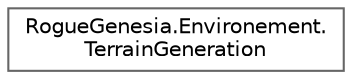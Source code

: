 digraph "Graphical Class Hierarchy"
{
 // LATEX_PDF_SIZE
  bgcolor="transparent";
  edge [fontname=Helvetica,fontsize=10,labelfontname=Helvetica,labelfontsize=10];
  node [fontname=Helvetica,fontsize=10,shape=box,height=0.2,width=0.4];
  rankdir="LR";
  Node0 [label="RogueGenesia.Environement.\lTerrainGeneration",height=0.2,width=0.4,color="grey40", fillcolor="white", style="filled",URL="$class_rogue_genesia_1_1_environement_1_1_terrain_generation.html",tooltip=" "];
}

